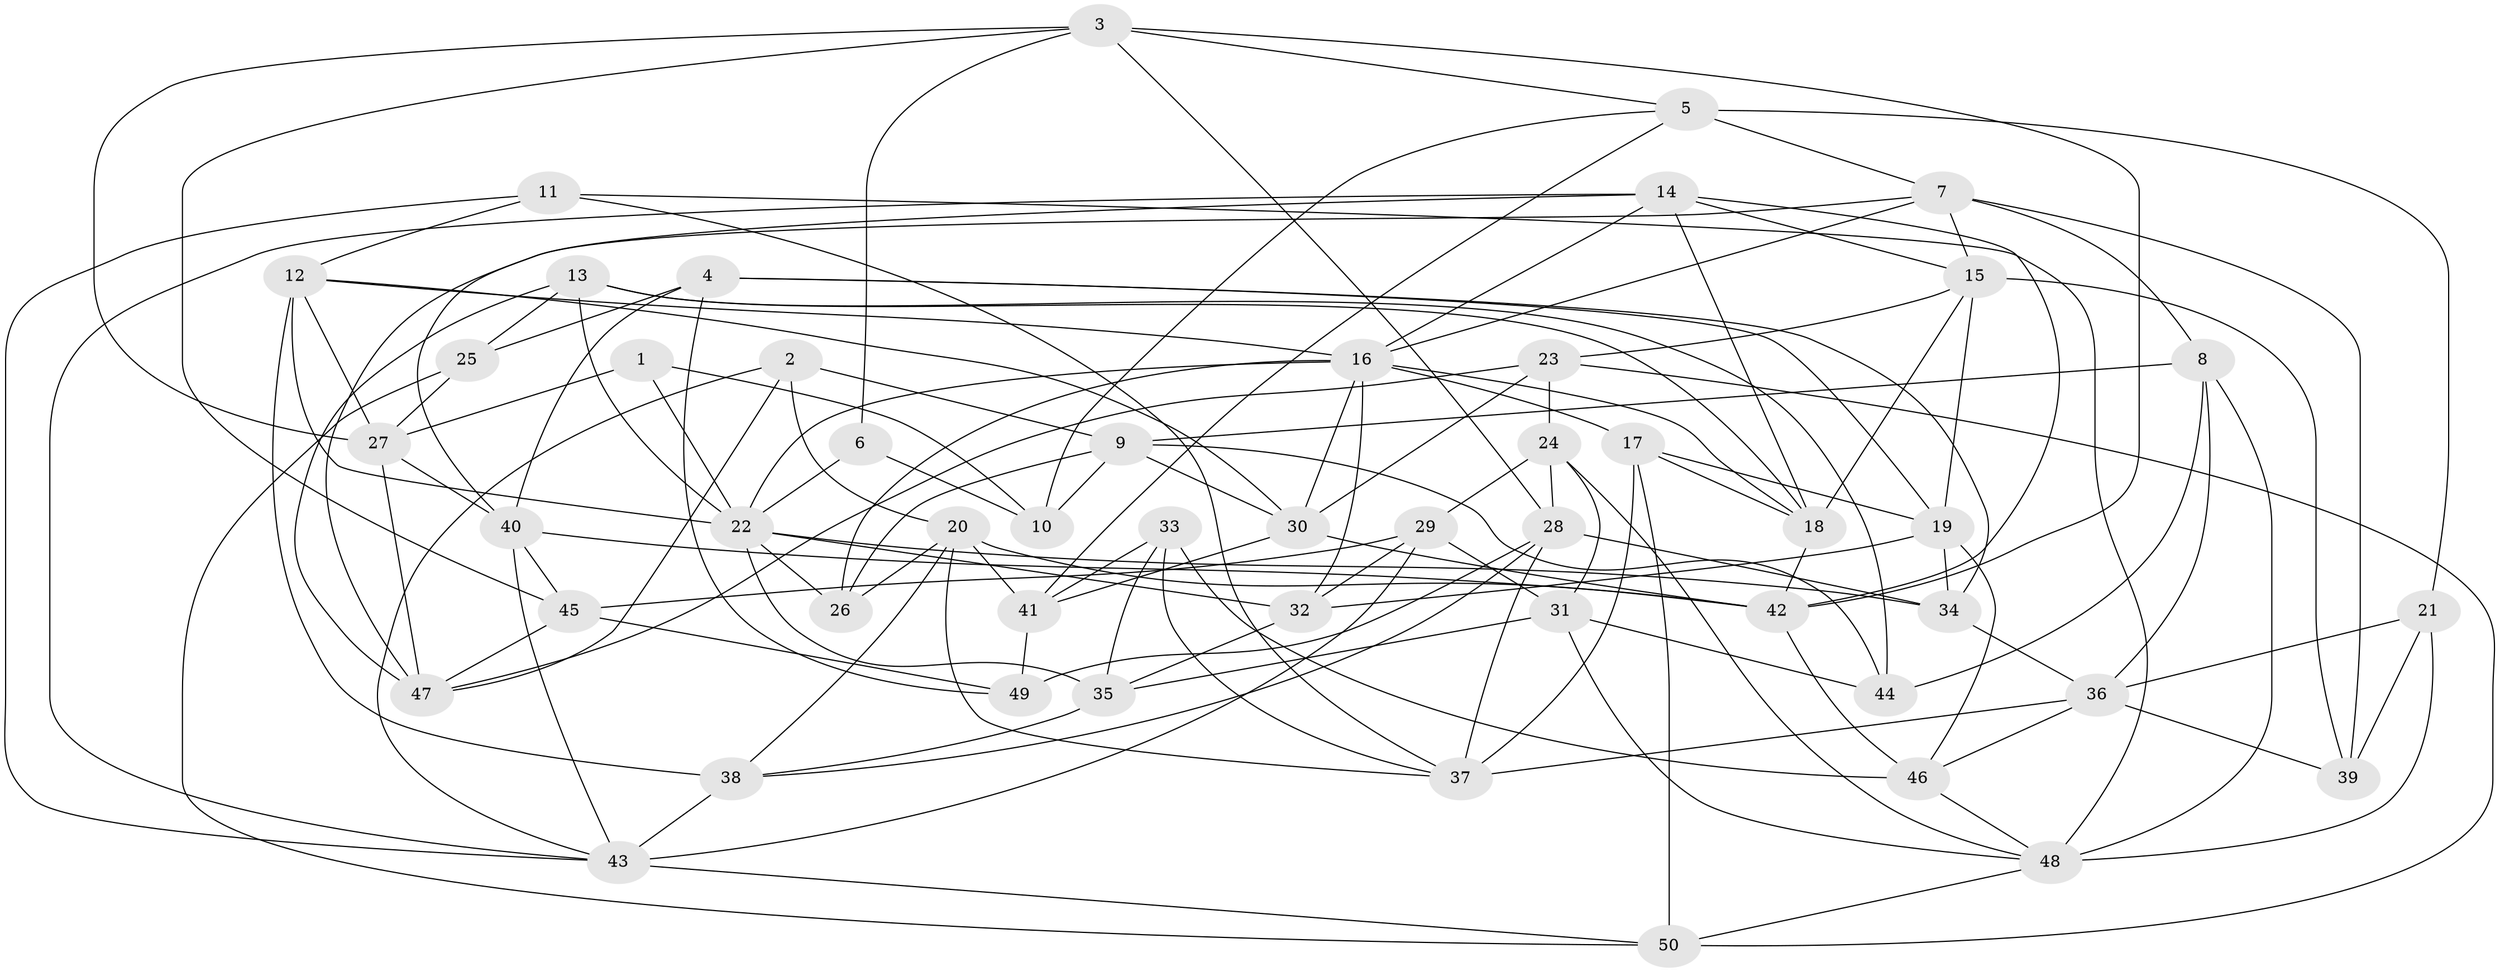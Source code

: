 // original degree distribution, {4: 1.0}
// Generated by graph-tools (version 1.1) at 2025/02/03/09/25 03:02:59]
// undirected, 50 vertices, 133 edges
graph export_dot {
graph [start="1"]
  node [color=gray90,style=filled];
  1;
  2;
  3;
  4;
  5;
  6;
  7;
  8;
  9;
  10;
  11;
  12;
  13;
  14;
  15;
  16;
  17;
  18;
  19;
  20;
  21;
  22;
  23;
  24;
  25;
  26;
  27;
  28;
  29;
  30;
  31;
  32;
  33;
  34;
  35;
  36;
  37;
  38;
  39;
  40;
  41;
  42;
  43;
  44;
  45;
  46;
  47;
  48;
  49;
  50;
  1 -- 10 [weight=2.0];
  1 -- 22 [weight=1.0];
  1 -- 27 [weight=1.0];
  2 -- 9 [weight=1.0];
  2 -- 20 [weight=1.0];
  2 -- 43 [weight=1.0];
  2 -- 47 [weight=1.0];
  3 -- 5 [weight=1.0];
  3 -- 6 [weight=1.0];
  3 -- 27 [weight=1.0];
  3 -- 28 [weight=1.0];
  3 -- 42 [weight=1.0];
  3 -- 45 [weight=1.0];
  4 -- 19 [weight=1.0];
  4 -- 25 [weight=1.0];
  4 -- 34 [weight=1.0];
  4 -- 40 [weight=1.0];
  4 -- 49 [weight=2.0];
  5 -- 7 [weight=1.0];
  5 -- 10 [weight=1.0];
  5 -- 21 [weight=2.0];
  5 -- 41 [weight=1.0];
  6 -- 10 [weight=2.0];
  6 -- 22 [weight=1.0];
  7 -- 8 [weight=1.0];
  7 -- 15 [weight=1.0];
  7 -- 16 [weight=1.0];
  7 -- 39 [weight=1.0];
  7 -- 47 [weight=1.0];
  8 -- 9 [weight=1.0];
  8 -- 36 [weight=1.0];
  8 -- 44 [weight=2.0];
  8 -- 48 [weight=1.0];
  9 -- 10 [weight=1.0];
  9 -- 26 [weight=1.0];
  9 -- 30 [weight=1.0];
  9 -- 44 [weight=1.0];
  11 -- 12 [weight=1.0];
  11 -- 37 [weight=1.0];
  11 -- 43 [weight=1.0];
  11 -- 48 [weight=1.0];
  12 -- 16 [weight=1.0];
  12 -- 22 [weight=1.0];
  12 -- 27 [weight=1.0];
  12 -- 30 [weight=1.0];
  12 -- 38 [weight=1.0];
  13 -- 18 [weight=1.0];
  13 -- 22 [weight=1.0];
  13 -- 25 [weight=1.0];
  13 -- 44 [weight=2.0];
  13 -- 47 [weight=1.0];
  14 -- 15 [weight=1.0];
  14 -- 16 [weight=1.0];
  14 -- 18 [weight=1.0];
  14 -- 40 [weight=1.0];
  14 -- 42 [weight=1.0];
  14 -- 43 [weight=1.0];
  15 -- 18 [weight=1.0];
  15 -- 19 [weight=1.0];
  15 -- 23 [weight=1.0];
  15 -- 39 [weight=1.0];
  16 -- 17 [weight=1.0];
  16 -- 18 [weight=1.0];
  16 -- 22 [weight=1.0];
  16 -- 26 [weight=1.0];
  16 -- 30 [weight=1.0];
  16 -- 32 [weight=2.0];
  17 -- 18 [weight=1.0];
  17 -- 19 [weight=1.0];
  17 -- 37 [weight=1.0];
  17 -- 50 [weight=2.0];
  18 -- 42 [weight=1.0];
  19 -- 32 [weight=1.0];
  19 -- 34 [weight=1.0];
  19 -- 46 [weight=1.0];
  20 -- 26 [weight=1.0];
  20 -- 37 [weight=1.0];
  20 -- 38 [weight=1.0];
  20 -- 41 [weight=1.0];
  20 -- 42 [weight=1.0];
  21 -- 36 [weight=1.0];
  21 -- 39 [weight=1.0];
  21 -- 48 [weight=2.0];
  22 -- 26 [weight=1.0];
  22 -- 32 [weight=1.0];
  22 -- 34 [weight=2.0];
  22 -- 35 [weight=1.0];
  23 -- 24 [weight=2.0];
  23 -- 30 [weight=1.0];
  23 -- 47 [weight=1.0];
  23 -- 50 [weight=1.0];
  24 -- 28 [weight=1.0];
  24 -- 29 [weight=1.0];
  24 -- 31 [weight=1.0];
  24 -- 48 [weight=1.0];
  25 -- 27 [weight=1.0];
  25 -- 50 [weight=1.0];
  27 -- 40 [weight=1.0];
  27 -- 47 [weight=1.0];
  28 -- 34 [weight=1.0];
  28 -- 37 [weight=1.0];
  28 -- 38 [weight=1.0];
  28 -- 49 [weight=1.0];
  29 -- 31 [weight=1.0];
  29 -- 32 [weight=1.0];
  29 -- 43 [weight=1.0];
  29 -- 45 [weight=2.0];
  30 -- 41 [weight=1.0];
  30 -- 42 [weight=1.0];
  31 -- 35 [weight=2.0];
  31 -- 44 [weight=1.0];
  31 -- 48 [weight=1.0];
  32 -- 35 [weight=1.0];
  33 -- 35 [weight=1.0];
  33 -- 37 [weight=1.0];
  33 -- 41 [weight=1.0];
  33 -- 46 [weight=1.0];
  34 -- 36 [weight=1.0];
  35 -- 38 [weight=1.0];
  36 -- 37 [weight=1.0];
  36 -- 39 [weight=1.0];
  36 -- 46 [weight=1.0];
  38 -- 43 [weight=2.0];
  40 -- 42 [weight=1.0];
  40 -- 43 [weight=1.0];
  40 -- 45 [weight=1.0];
  41 -- 49 [weight=2.0];
  42 -- 46 [weight=2.0];
  43 -- 50 [weight=1.0];
  45 -- 47 [weight=1.0];
  45 -- 49 [weight=1.0];
  46 -- 48 [weight=1.0];
  48 -- 50 [weight=1.0];
}
